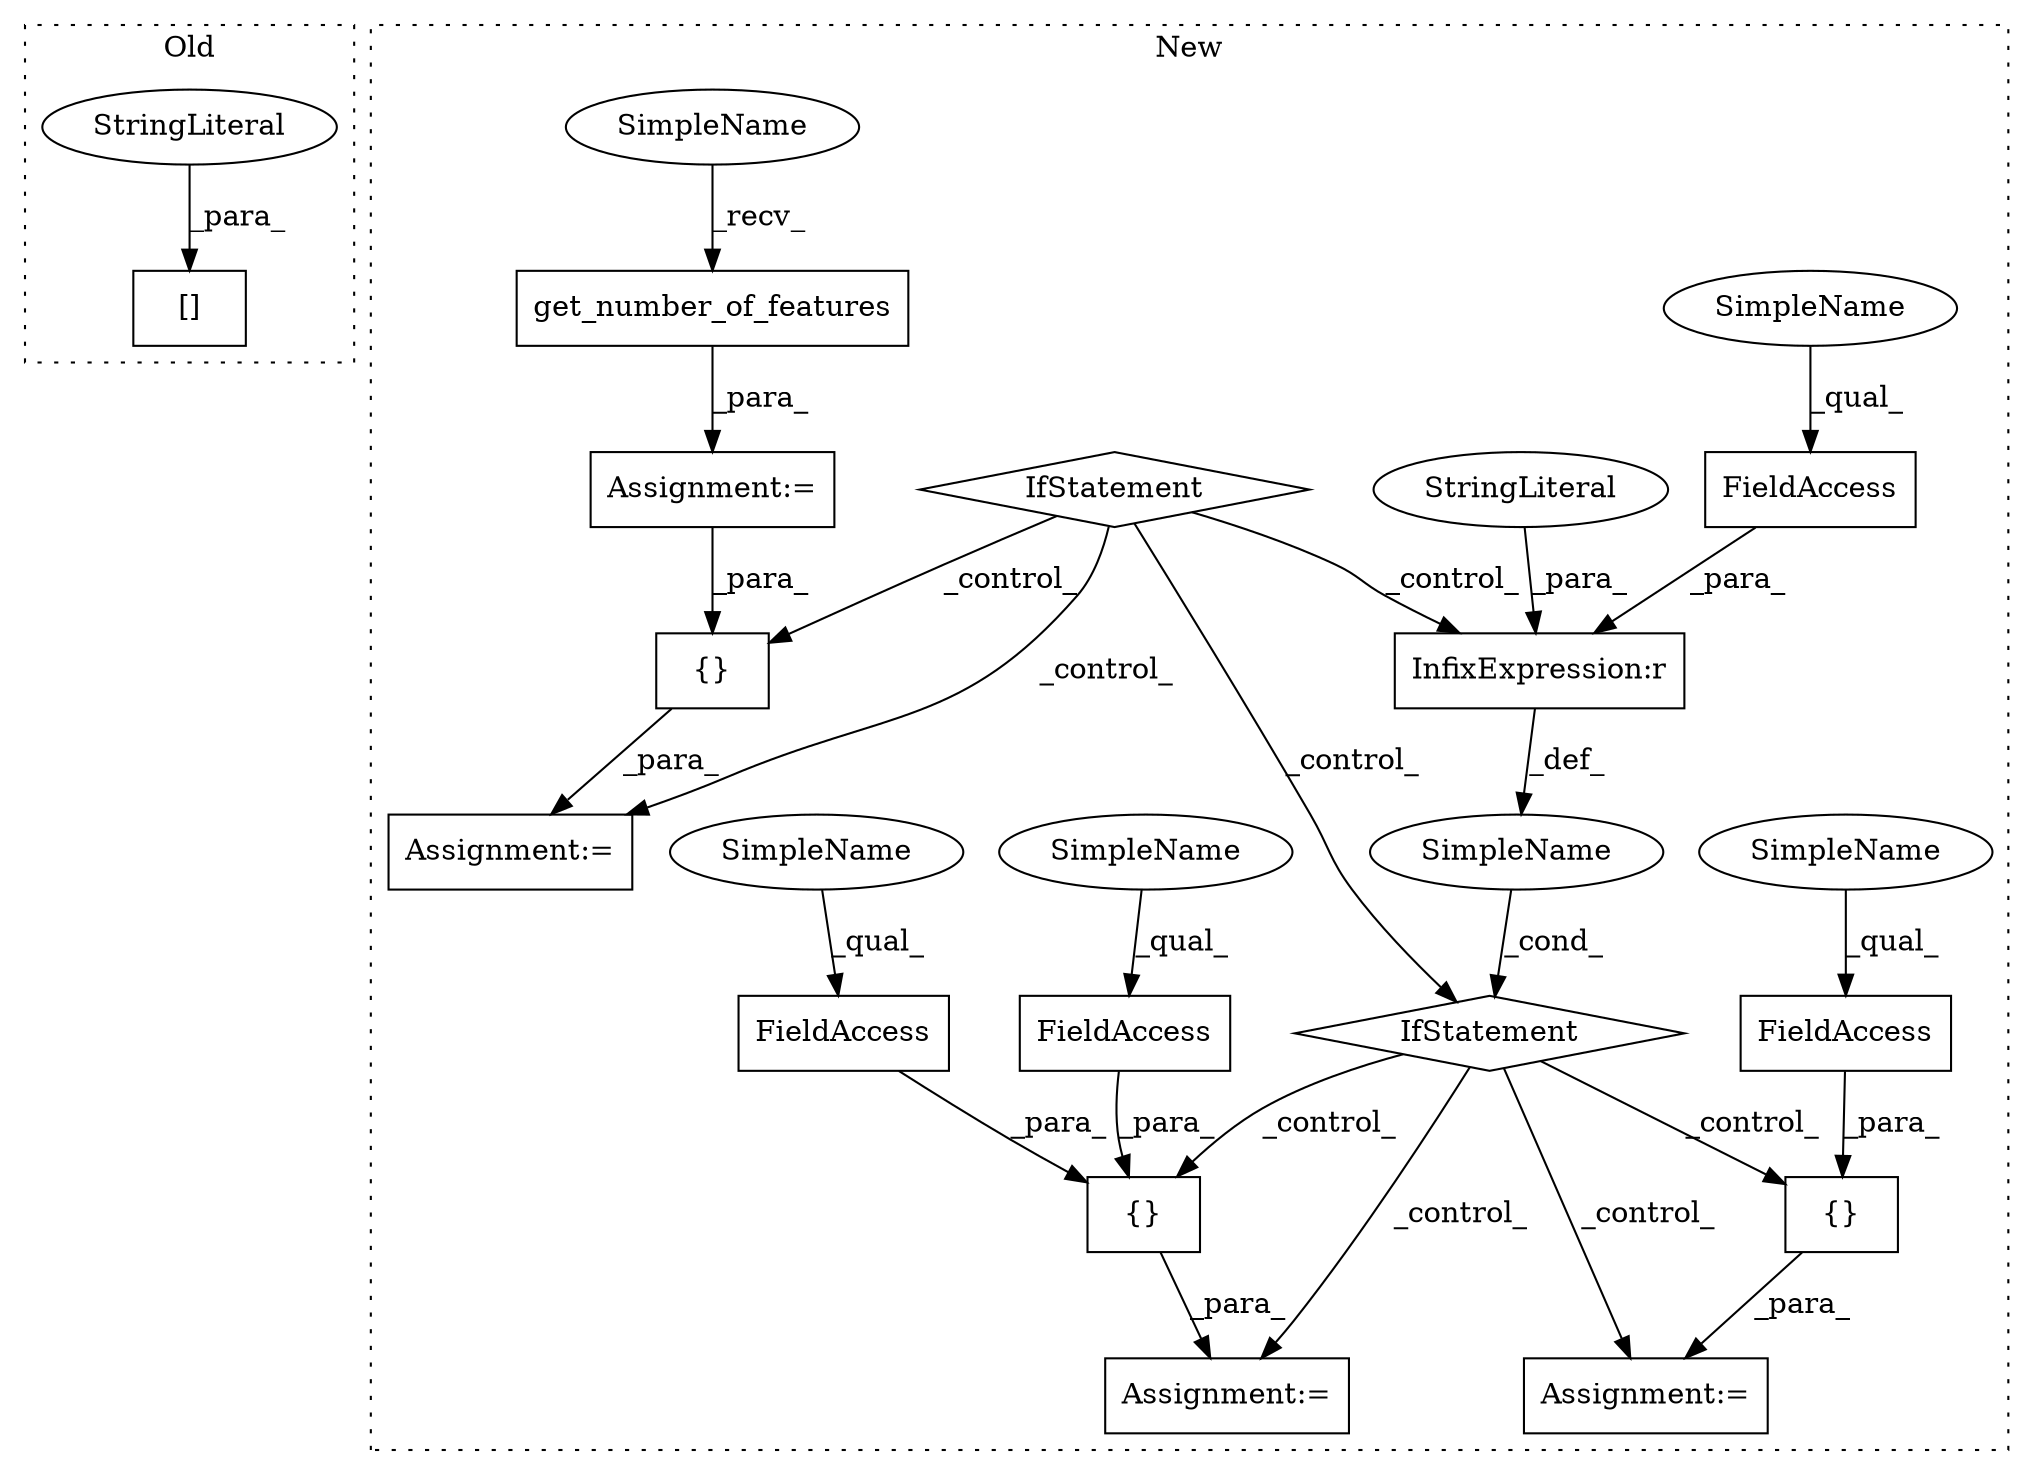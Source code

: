 digraph G {
subgraph cluster0 {
1 [label="[]" a="2" s="859,929" l="4,1" shape="box"];
16 [label="StringLiteral" a="45" s="863" l="66" shape="ellipse"];
label = "Old";
style="dotted";
}
subgraph cluster1 {
2 [label="get_number_of_features" a="32" s="693" l="24" shape="box"];
3 [label="{}" a="4" s="771,782" l="1,1" shape="box"];
4 [label="FieldAccess" a="22" s="950" l="16" shape="box"];
5 [label="{}" a="4" s="932,966" l="1,1" shape="box"];
6 [label="InfixExpression:r" a="27" s="821" l="4" shape="box"];
7 [label="{}" a="4" s="871,888" l="1,1" shape="box"];
8 [label="FieldAccess" a="22" s="805" l="16" shape="box"];
9 [label="FieldAccess" a="22" s="933" l="16" shape="box"];
10 [label="FieldAccess" a="22" s="872" l="16" shape="box"];
11 [label="IfStatement" a="25" s="723,740" l="4,2" shape="diamond"];
12 [label="SimpleName" a="42" s="" l="" shape="ellipse"];
13 [label="IfStatement" a="25" s="801,840" l="4,2" shape="diamond"];
14 [label="Assignment:=" a="7" s="687" l="1" shape="box"];
15 [label="Assignment:=" a="7" s="861" l="1" shape="box"];
17 [label="Assignment:=" a="7" s="761" l="1" shape="box"];
18 [label="Assignment:=" a="7" s="922" l="1" shape="box"];
19 [label="StringLiteral" a="45" s="825" l="15" shape="ellipse"];
20 [label="SimpleName" a="42" s="805" l="4" shape="ellipse"];
21 [label="SimpleName" a="42" s="950" l="4" shape="ellipse"];
22 [label="SimpleName" a="42" s="872" l="4" shape="ellipse"];
23 [label="SimpleName" a="42" s="933" l="4" shape="ellipse"];
24 [label="SimpleName" a="42" s="688" l="4" shape="ellipse"];
label = "New";
style="dotted";
}
2 -> 14 [label="_para_"];
3 -> 17 [label="_para_"];
4 -> 5 [label="_para_"];
5 -> 18 [label="_para_"];
6 -> 12 [label="_def_"];
7 -> 15 [label="_para_"];
8 -> 6 [label="_para_"];
9 -> 5 [label="_para_"];
10 -> 7 [label="_para_"];
11 -> 17 [label="_control_"];
11 -> 3 [label="_control_"];
11 -> 6 [label="_control_"];
11 -> 13 [label="_control_"];
12 -> 13 [label="_cond_"];
13 -> 7 [label="_control_"];
13 -> 18 [label="_control_"];
13 -> 15 [label="_control_"];
13 -> 5 [label="_control_"];
14 -> 3 [label="_para_"];
16 -> 1 [label="_para_"];
19 -> 6 [label="_para_"];
20 -> 8 [label="_qual_"];
21 -> 4 [label="_qual_"];
22 -> 10 [label="_qual_"];
23 -> 9 [label="_qual_"];
24 -> 2 [label="_recv_"];
}